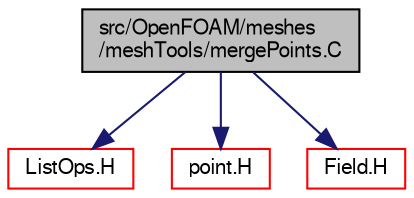 digraph "src/OpenFOAM/meshes/meshTools/mergePoints.C"
{
  bgcolor="transparent";
  edge [fontname="FreeSans",fontsize="10",labelfontname="FreeSans",labelfontsize="10"];
  node [fontname="FreeSans",fontsize="10",shape=record];
  Node0 [label="src/OpenFOAM/meshes\l/meshTools/mergePoints.C",height=0.2,width=0.4,color="black", fillcolor="grey75", style="filled", fontcolor="black"];
  Node0 -> Node1 [color="midnightblue",fontsize="10",style="solid",fontname="FreeSans"];
  Node1 [label="ListOps.H",height=0.2,width=0.4,color="red",URL="$a08687.html",tooltip="Various functions to operate on Lists. "];
  Node0 -> Node51 [color="midnightblue",fontsize="10",style="solid",fontname="FreeSans"];
  Node51 [label="point.H",height=0.2,width=0.4,color="red",URL="$a12059.html"];
  Node0 -> Node59 [color="midnightblue",fontsize="10",style="solid",fontname="FreeSans"];
  Node59 [label="Field.H",height=0.2,width=0.4,color="red",URL="$a09575.html"];
}
